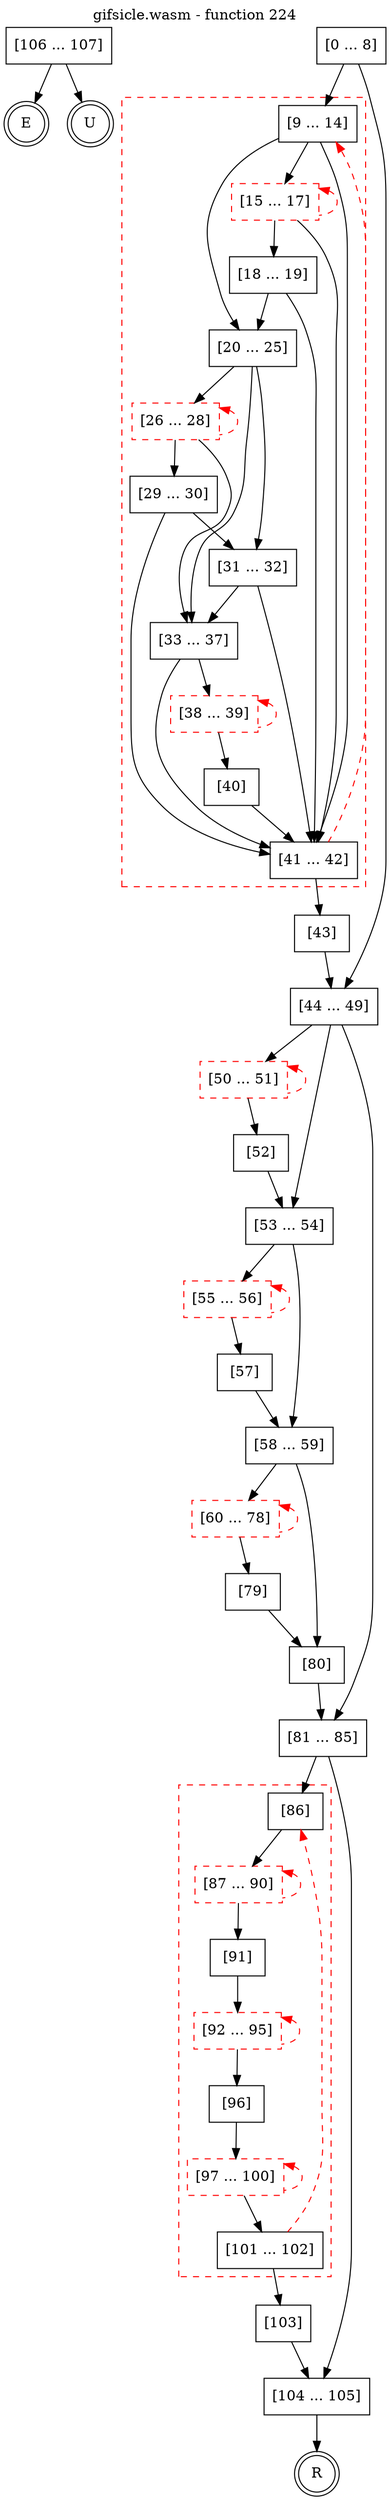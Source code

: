 digraph finite_state_machine {
    label = "gifsicle.wasm - function 224"
    labelloc =  t
    labelfontsize = 16
    labelfontcolor = black
    labelfontname = "Helvetica"
    node [shape = doublecircle]; E U R ;
    node [shape = box];
    node [shape=box, color=black, style=solid] 0[label="[0 ... 8]"]
    subgraph cluster_9{
    label = "";
    style = dashed color = red;
    node [shape=box, color=black, style=solid] 9[label="[9 ... 14]"]
    node [shape=box, color=red, style=dashed] 15[label="[15 ... 17]"]
    node [shape=box, color=black, style=solid] 18[label="[18 ... 19]"]
    node [shape=box, color=black, style=solid] 20[label="[20 ... 25]"]
    node [shape=box, color=red, style=dashed] 26[label="[26 ... 28]"]
    node [shape=box, color=black, style=solid] 29[label="[29 ... 30]"]
    node [shape=box, color=black, style=solid] 31[label="[31 ... 32]"]
    node [shape=box, color=black, style=solid] 33[label="[33 ... 37]"]
    node [shape=box, color=red, style=dashed] 38[label="[38 ... 39]"]
    node [shape=box, color=black, style=solid] 40[label="[40]"]
    node [shape=box, color=black, style=solid] 41[label="[41 ... 42]"]
    }
    node [shape=box, color=black, style=solid] 43[label="[43]"]
    node [shape=box, color=black, style=solid] 44[label="[44 ... 49]"]
    node [shape=box, color=red, style=dashed] 50[label="[50 ... 51]"]
    node [shape=box, color=black, style=solid] 52[label="[52]"]
    node [shape=box, color=black, style=solid] 53[label="[53 ... 54]"]
    node [shape=box, color=red, style=dashed] 55[label="[55 ... 56]"]
    node [shape=box, color=black, style=solid] 57[label="[57]"]
    node [shape=box, color=black, style=solid] 58[label="[58 ... 59]"]
    node [shape=box, color=red, style=dashed] 60[label="[60 ... 78]"]
    node [shape=box, color=black, style=solid] 79[label="[79]"]
    node [shape=box, color=black, style=solid] 80[label="[80]"]
    node [shape=box, color=black, style=solid] 81[label="[81 ... 85]"]
    subgraph cluster_86{
    label = "";
    style = dashed color = red;
    node [shape=box, color=black, style=solid] 86[label="[86]"]
    node [shape=box, color=red, style=dashed] 87[label="[87 ... 90]"]
    node [shape=box, color=black, style=solid] 91[label="[91]"]
    node [shape=box, color=red, style=dashed] 92[label="[92 ... 95]"]
    node [shape=box, color=black, style=solid] 96[label="[96]"]
    node [shape=box, color=red, style=dashed] 97[label="[97 ... 100]"]
    node [shape=box, color=black, style=solid] 101[label="[101 ... 102]"]
    }
    node [shape=box, color=black, style=solid] 103[label="[103]"]
    node [shape=box, color=black, style=solid] 104[label="[104 ... 105]"]
    node [shape=box, color=black, style=solid] 106[label="[106 ... 107]"]
    node [shape=box, color=black, style=solid] R[label="R"]
    node [shape=box, color=black, style=solid] U[label="U"]
    0 -> 9;
    0 -> 44;
    9 -> 15;
    9 -> 20;
    9 -> 41;
    15 -> 18;
    15 -> 41;
    15 -> 15[style="dashed" color="red" dir=back];
    18 -> 20;
    18 -> 41;
    20 -> 26;
    20 -> 31;
    20 -> 33;
    26 -> 29;
    26 -> 33;
    26 -> 26[style="dashed" color="red" dir=back];
    29 -> 31;
    29 -> 41;
    31 -> 33;
    31 -> 41;
    33 -> 38;
    33 -> 41;
    38 -> 40;
    38 -> 38[style="dashed" color="red" dir=back];
    40 -> 41;
    41 -> 9[style="dashed" color="red"];
    41 -> 43;
    43 -> 44;
    44 -> 50;
    44 -> 53;
    44 -> 81;
    50 -> 52;
    50 -> 50[style="dashed" color="red" dir=back];
    52 -> 53;
    53 -> 55;
    53 -> 58;
    55 -> 57;
    55 -> 55[style="dashed" color="red" dir=back];
    57 -> 58;
    58 -> 60;
    58 -> 80;
    60 -> 79;
    60 -> 60[style="dashed" color="red" dir=back];
    79 -> 80;
    80 -> 81;
    81 -> 86;
    81 -> 104;
    86 -> 87;
    87 -> 91;
    87 -> 87[style="dashed" color="red" dir=back];
    91 -> 92;
    92 -> 96;
    92 -> 92[style="dashed" color="red" dir=back];
    96 -> 97;
    97 -> 101;
    97 -> 97[style="dashed" color="red" dir=back];
    101 -> 86[style="dashed" color="red"];
    101 -> 103;
    103 -> 104;
    104 -> R;
    106 -> E;
    106 -> U;
}
